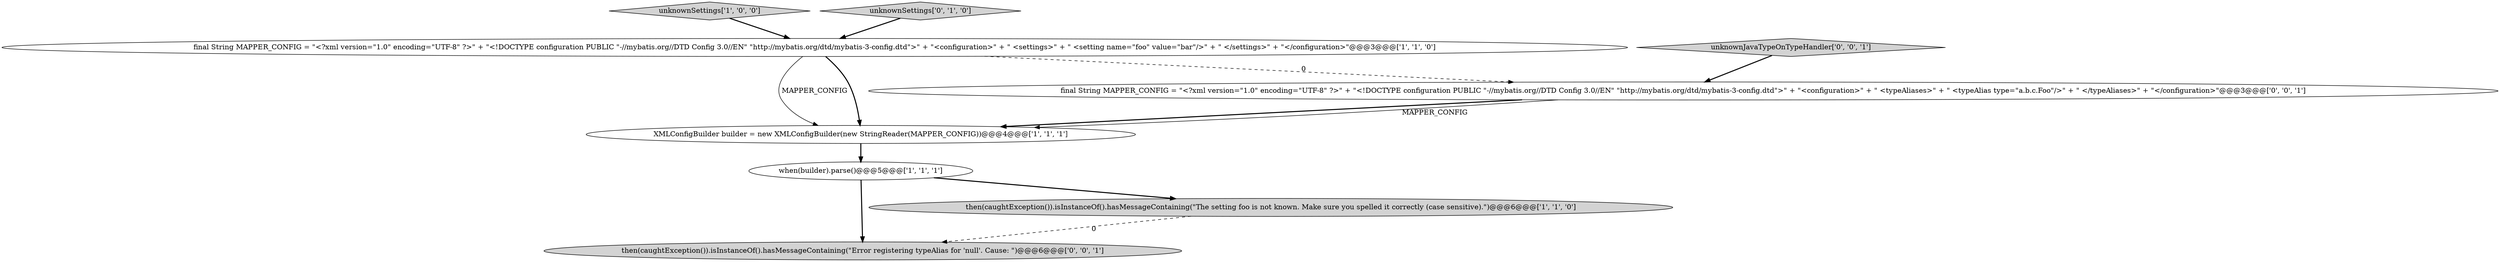 digraph {
7 [style = filled, label = "final String MAPPER_CONFIG = \"<?xml version=\"1.0\" encoding=\"UTF-8\" ?>\" + \"<!DOCTYPE configuration PUBLIC \"-//mybatis.org//DTD Config 3.0//EN\" \"http://mybatis.org/dtd/mybatis-3-config.dtd\">\" + \"<configuration>\" + \" <typeAliases>\" + \" <typeAlias type=\"a.b.c.Foo\"/>\" + \" </typeAliases>\" + \"</configuration>\"@@@3@@@['0', '0', '1']", fillcolor = white, shape = ellipse image = "AAA0AAABBB3BBB"];
1 [style = filled, label = "XMLConfigBuilder builder = new XMLConfigBuilder(new StringReader(MAPPER_CONFIG))@@@4@@@['1', '1', '1']", fillcolor = white, shape = ellipse image = "AAA0AAABBB1BBB"];
2 [style = filled, label = "when(builder).parse()@@@5@@@['1', '1', '1']", fillcolor = white, shape = ellipse image = "AAA0AAABBB1BBB"];
6 [style = filled, label = "then(caughtException()).isInstanceOf().hasMessageContaining(\"Error registering typeAlias for 'null'. Cause: \")@@@6@@@['0', '0', '1']", fillcolor = lightgray, shape = ellipse image = "AAA0AAABBB3BBB"];
8 [style = filled, label = "unknownJavaTypeOnTypeHandler['0', '0', '1']", fillcolor = lightgray, shape = diamond image = "AAA0AAABBB3BBB"];
4 [style = filled, label = "then(caughtException()).isInstanceOf().hasMessageContaining(\"The setting foo is not known. Make sure you spelled it correctly (case sensitive).\")@@@6@@@['1', '1', '0']", fillcolor = lightgray, shape = ellipse image = "AAA0AAABBB1BBB"];
3 [style = filled, label = "unknownSettings['1', '0', '0']", fillcolor = lightgray, shape = diamond image = "AAA0AAABBB1BBB"];
0 [style = filled, label = "final String MAPPER_CONFIG = \"<?xml version=\"1.0\" encoding=\"UTF-8\" ?>\" + \"<!DOCTYPE configuration PUBLIC \"-//mybatis.org//DTD Config 3.0//EN\" \"http://mybatis.org/dtd/mybatis-3-config.dtd\">\" + \"<configuration>\" + \" <settings>\" + \" <setting name=\"foo\" value=\"bar\"/>\" + \" </settings>\" + \"</configuration>\"@@@3@@@['1', '1', '0']", fillcolor = white, shape = ellipse image = "AAA0AAABBB1BBB"];
5 [style = filled, label = "unknownSettings['0', '1', '0']", fillcolor = lightgray, shape = diamond image = "AAA0AAABBB2BBB"];
1->2 [style = bold, label=""];
0->1 [style = solid, label="MAPPER_CONFIG"];
7->1 [style = bold, label=""];
5->0 [style = bold, label=""];
0->7 [style = dashed, label="0"];
4->6 [style = dashed, label="0"];
2->4 [style = bold, label=""];
0->1 [style = bold, label=""];
2->6 [style = bold, label=""];
7->1 [style = solid, label="MAPPER_CONFIG"];
3->0 [style = bold, label=""];
8->7 [style = bold, label=""];
}
